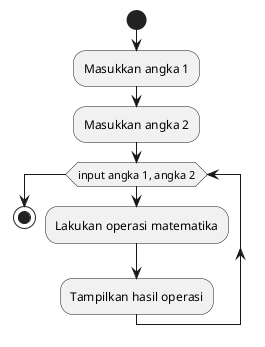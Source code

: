 @startuml Trial
    start
    :Masukkan angka 1;
    :Masukkan angka 2;
    while (input angka 1, angka 2)
    :Lakukan operasi matematika;
    :Tampilkan hasil operasi;
    endwhile
    stop
@enduml